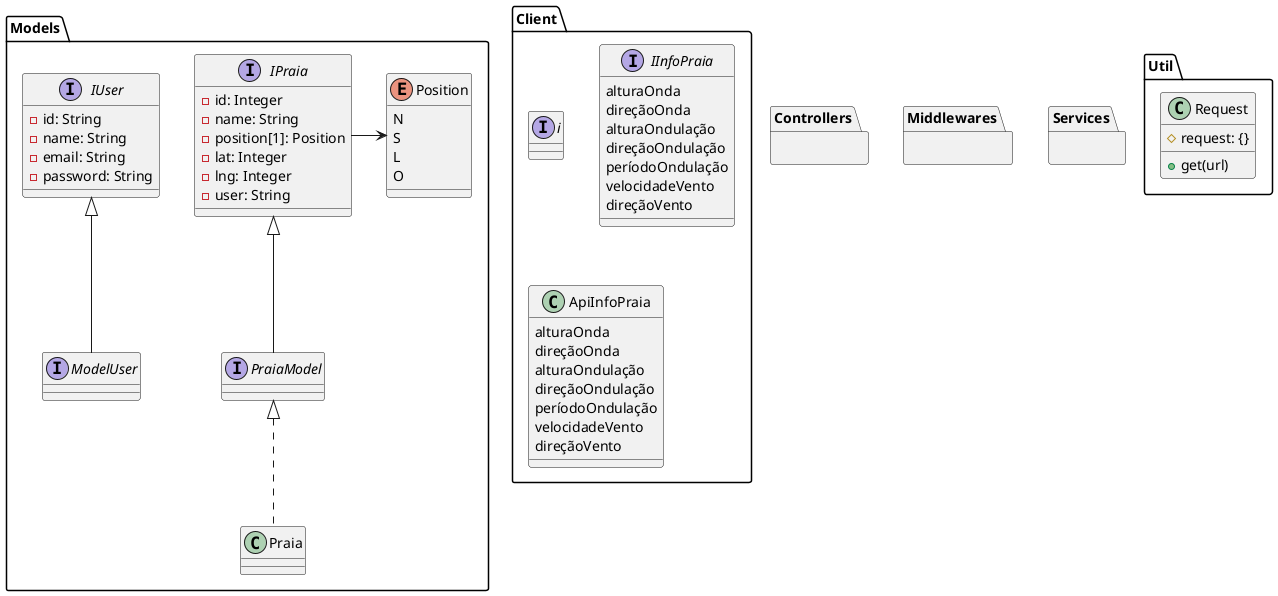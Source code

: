@startuml class

package Util {
  class Request {
    #request: {}
    +get(url)
  }
}

package Client {
  
  interface i

  interface IInfoPraia {
    alturaOnda
    direçãoOnda
    alturaOndulação
    direçãoOndulação
    períodoOndulação
    velocidadeVento
    direçãoVento 
  }

  class ApiInfoPraia {
    alturaOnda
    direçãoOnda
    alturaOndulação
    direçãoOndulação
    períodoOndulação
    velocidadeVento
    direçãoVento
  }
}
package Models {

  interface IUser {
    -id: String
    -name: String
    -email: String
    -password: String
  }

  interface ModelUser extends IUser {
    
  }

  enum Position {
    N
    S
    L
    O
  }

  interface IPraia {
    -id: Integer
    -name: String
    -position[1]: Position
    -lat: Integer
    -lng: Integer
    -user: String
  }

  IPraia -> Position

  interface PraiaModel extends IPraia

  class Praia implements PraiaModel
}
package Controllers {}
package Middlewares {}
package Services {}

@enduml